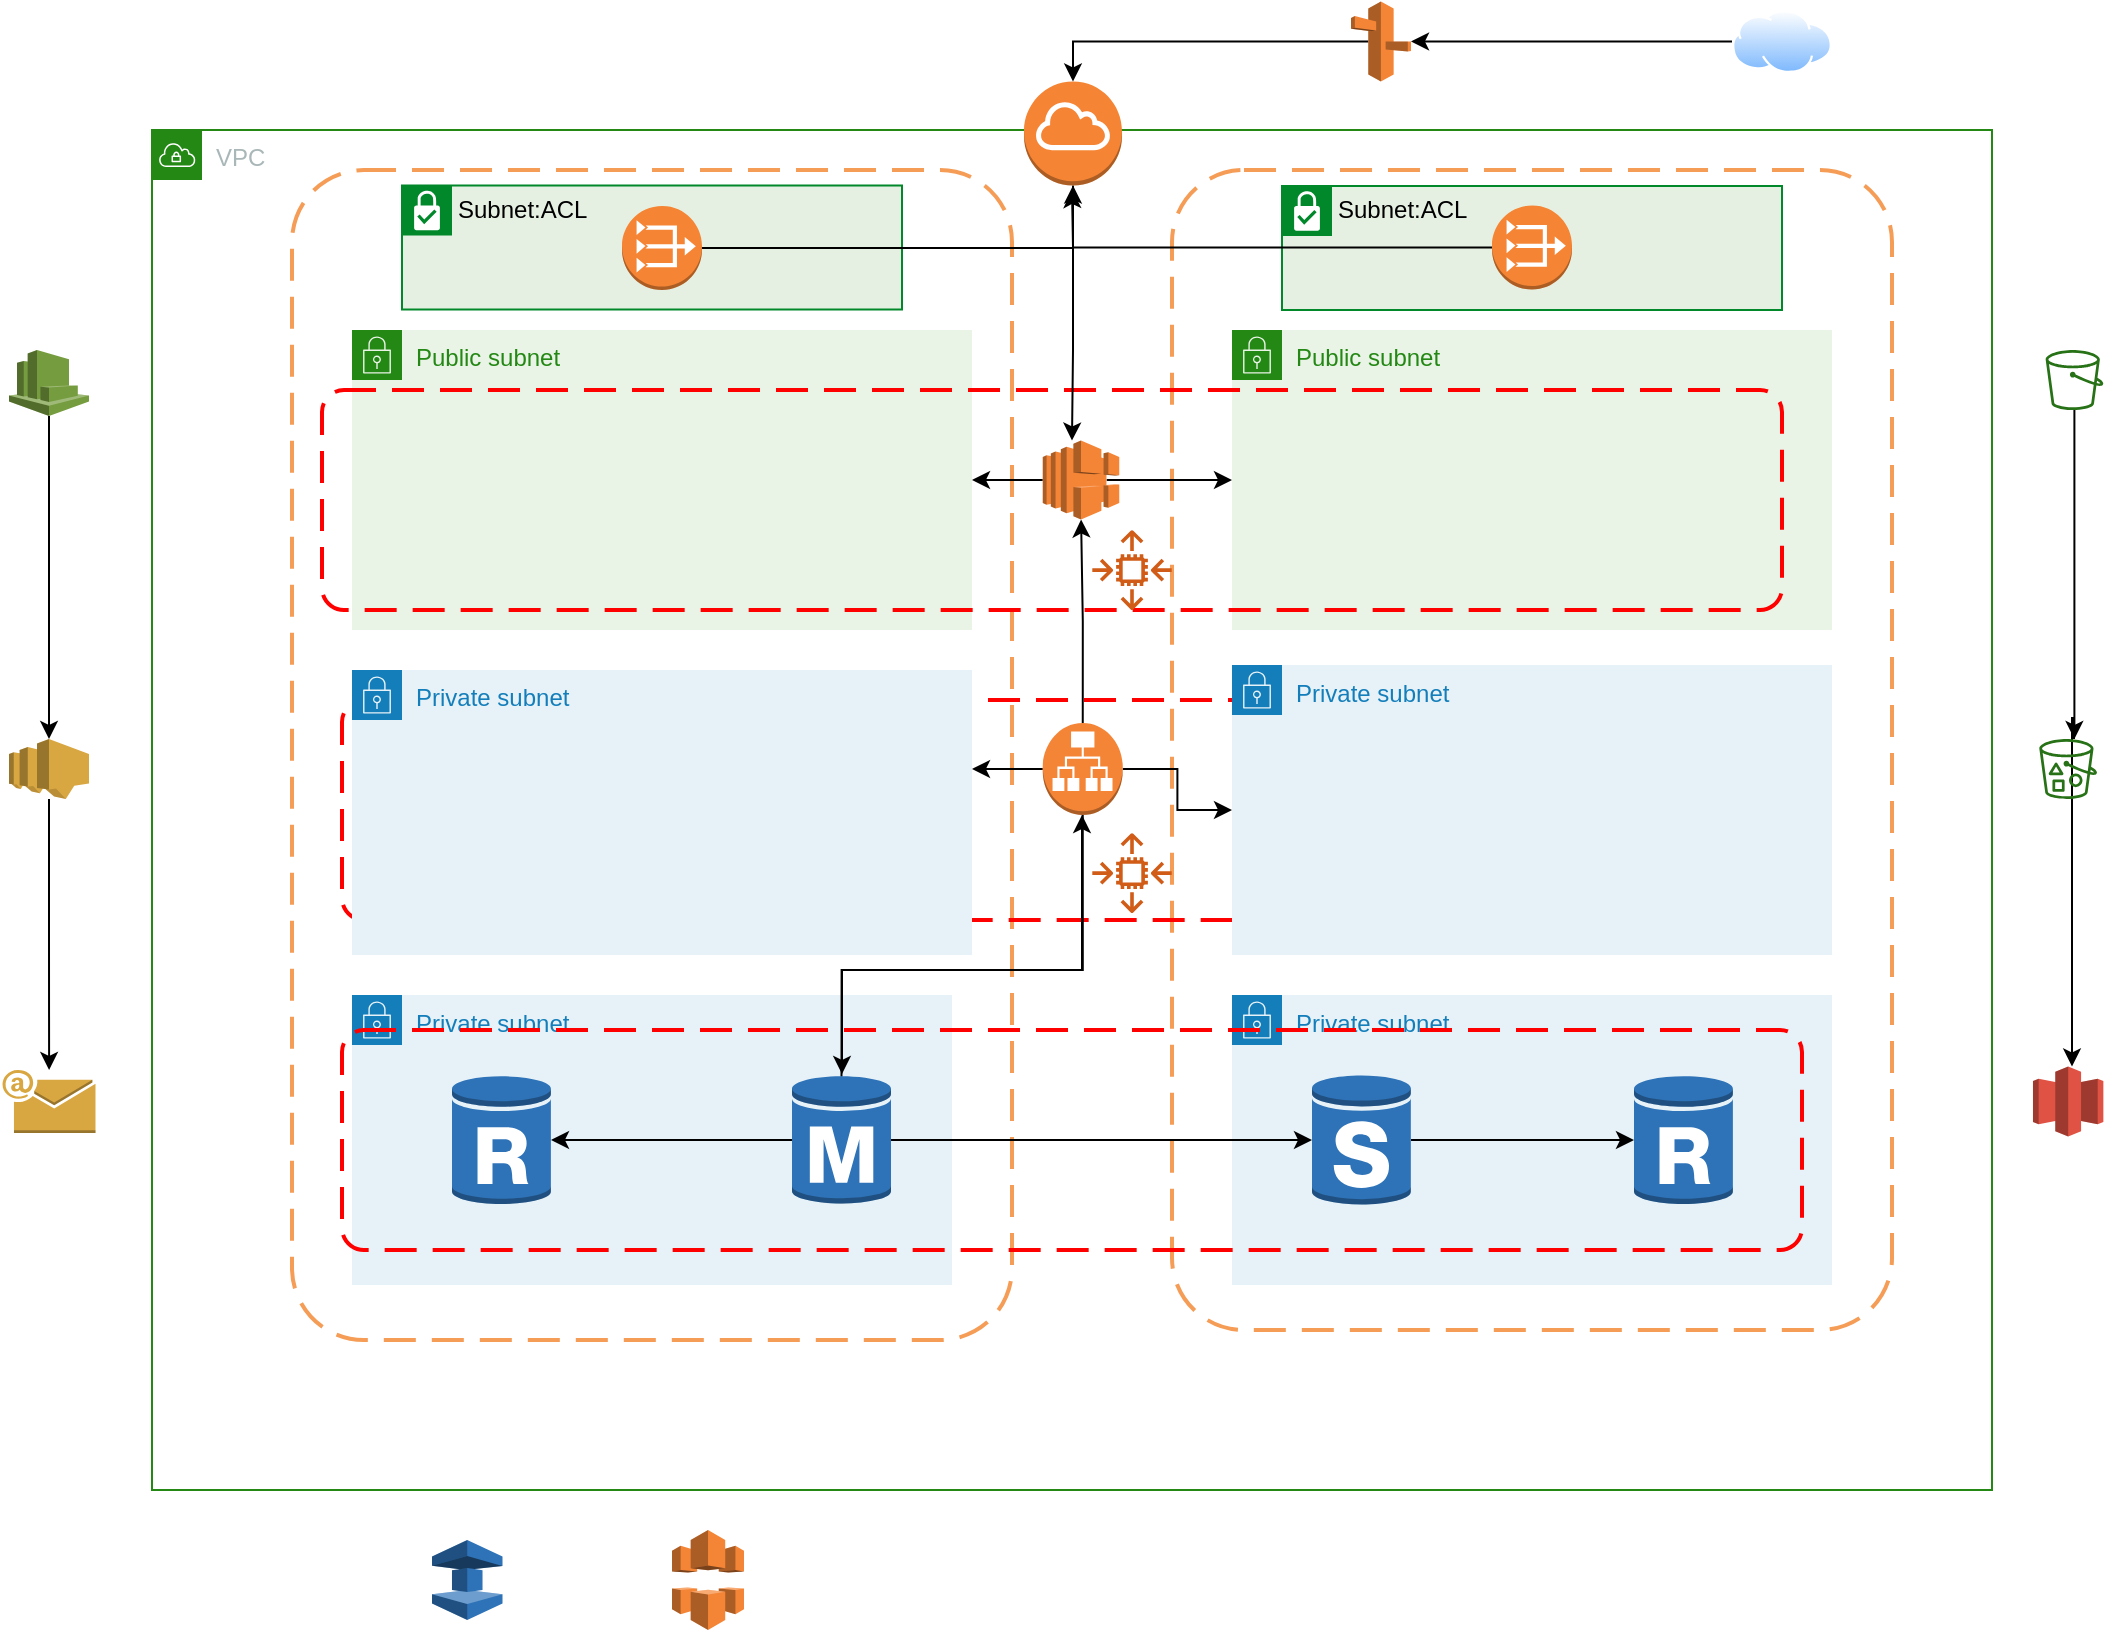 <mxfile version="12.8.4" type="github">
  <diagram id="fgnYmE3izWYNrjhfP__V" name="Page-1">
    <mxGraphModel dx="1271" dy="609" grid="1" gridSize="10" guides="1" tooltips="1" connect="1" arrows="1" fold="1" page="1" pageScale="1" pageWidth="1100" pageHeight="850" math="0" shadow="0">
      <root>
        <mxCell id="0" />
        <mxCell id="1" parent="0" />
        <mxCell id="WxUVMF5Bl-MjO6CZi5yv-1" value="VPC" style="points=[[0,0],[0.25,0],[0.5,0],[0.75,0],[1,0],[1,0.25],[1,0.5],[1,0.75],[1,1],[0.75,1],[0.5,1],[0.25,1],[0,1],[0,0.75],[0,0.5],[0,0.25]];outlineConnect=0;gradientColor=none;html=1;whiteSpace=wrap;fontSize=12;fontStyle=0;shape=mxgraph.aws4.group;grIcon=mxgraph.aws4.group_vpc;strokeColor=#248814;fillColor=none;verticalAlign=top;align=left;spacingLeft=30;fontColor=#AAB7B8;dashed=0;" parent="1" vertex="1">
          <mxGeometry x="90" y="80" width="920" height="680" as="geometry" />
        </mxCell>
        <mxCell id="WxUVMF5Bl-MjO6CZi5yv-3" value="" style="rounded=1;arcSize=10;dashed=1;strokeColor=#F59D56;fillColor=none;gradientColor=none;dashPattern=8 4;strokeWidth=2;" parent="1" vertex="1">
          <mxGeometry x="160" y="100" width="360" height="585" as="geometry" />
        </mxCell>
        <mxCell id="WxUVMF5Bl-MjO6CZi5yv-4" value="" style="rounded=1;arcSize=10;dashed=1;strokeColor=#F59D56;fillColor=none;gradientColor=none;dashPattern=8 4;strokeWidth=2;" parent="1" vertex="1">
          <mxGeometry x="600" y="100" width="360" height="580" as="geometry" />
        </mxCell>
        <mxCell id="WxUVMF5Bl-MjO6CZi5yv-6" value="" style="rounded=1;arcSize=10;dashed=1;strokeColor=#ff0000;fillColor=none;gradientColor=none;dashPattern=8 4;strokeWidth=2;" parent="1" vertex="1">
          <mxGeometry x="185" y="365" width="730" height="110" as="geometry" />
        </mxCell>
        <mxCell id="WxUVMF5Bl-MjO6CZi5yv-17" value="Private subnet" style="points=[[0,0],[0.25,0],[0.5,0],[0.75,0],[1,0],[1,0.25],[1,0.5],[1,0.75],[1,1],[0.75,1],[0.5,1],[0.25,1],[0,1],[0,0.75],[0,0.5],[0,0.25]];outlineConnect=0;gradientColor=none;html=1;whiteSpace=wrap;fontSize=12;fontStyle=0;shape=mxgraph.aws4.group;grIcon=mxgraph.aws4.group_security_group;grStroke=0;strokeColor=#147EBA;fillColor=#E6F2F8;verticalAlign=top;align=left;spacingLeft=30;fontColor=#147EBA;dashed=0;" parent="1" vertex="1">
          <mxGeometry x="190" y="512.5" width="300" height="145" as="geometry" />
        </mxCell>
        <mxCell id="WxUVMF5Bl-MjO6CZi5yv-18" value="Private subnet" style="points=[[0,0],[0.25,0],[0.5,0],[0.75,0],[1,0],[1,0.25],[1,0.5],[1,0.75],[1,1],[0.75,1],[0.5,1],[0.25,1],[0,1],[0,0.75],[0,0.5],[0,0.25]];outlineConnect=0;gradientColor=none;html=1;whiteSpace=wrap;fontSize=12;fontStyle=0;shape=mxgraph.aws4.group;grIcon=mxgraph.aws4.group_security_group;grStroke=0;strokeColor=#147EBA;fillColor=#E6F2F8;verticalAlign=top;align=left;spacingLeft=30;fontColor=#147EBA;dashed=0;" parent="1" vertex="1">
          <mxGeometry x="630" y="512.5" width="300" height="145" as="geometry" />
        </mxCell>
        <mxCell id="WxUVMF5Bl-MjO6CZi5yv-15" value="Private subnet" style="points=[[0,0],[0.25,0],[0.5,0],[0.75,0],[1,0],[1,0.25],[1,0.5],[1,0.75],[1,1],[0.75,1],[0.5,1],[0.25,1],[0,1],[0,0.75],[0,0.5],[0,0.25]];outlineConnect=0;gradientColor=none;html=1;whiteSpace=wrap;fontSize=12;fontStyle=0;shape=mxgraph.aws4.group;grIcon=mxgraph.aws4.group_security_group;grStroke=0;strokeColor=#147EBA;fillColor=#E6F2F8;verticalAlign=top;align=left;spacingLeft=30;fontColor=#147EBA;dashed=0;" parent="1" vertex="1">
          <mxGeometry x="630" y="347.5" width="300" height="145" as="geometry" />
        </mxCell>
        <mxCell id="WxUVMF5Bl-MjO6CZi5yv-14" value="Private subnet" style="points=[[0,0],[0.25,0],[0.5,0],[0.75,0],[1,0],[1,0.25],[1,0.5],[1,0.75],[1,1],[0.75,1],[0.5,1],[0.25,1],[0,1],[0,0.75],[0,0.5],[0,0.25]];outlineConnect=0;gradientColor=none;html=1;whiteSpace=wrap;fontSize=12;fontStyle=0;shape=mxgraph.aws4.group;grIcon=mxgraph.aws4.group_security_group;grStroke=0;strokeColor=#147EBA;fillColor=#E6F2F8;verticalAlign=top;align=left;spacingLeft=30;fontColor=#147EBA;dashed=0;" parent="1" vertex="1">
          <mxGeometry x="190" y="350" width="310" height="142.5" as="geometry" />
        </mxCell>
        <mxCell id="WxUVMF5Bl-MjO6CZi5yv-19" value="Public subnet" style="points=[[0,0],[0.25,0],[0.5,0],[0.75,0],[1,0],[1,0.25],[1,0.5],[1,0.75],[1,1],[0.75,1],[0.5,1],[0.25,1],[0,1],[0,0.75],[0,0.5],[0,0.25]];outlineConnect=0;gradientColor=none;html=1;whiteSpace=wrap;fontSize=12;fontStyle=0;shape=mxgraph.aws4.group;grIcon=mxgraph.aws4.group_security_group;grStroke=0;strokeColor=#248814;fillColor=#E9F3E6;verticalAlign=top;align=left;spacingLeft=30;fontColor=#248814;dashed=0;" parent="1" vertex="1">
          <mxGeometry x="190" y="180" width="310" height="150" as="geometry" />
        </mxCell>
        <mxCell id="WxUVMF5Bl-MjO6CZi5yv-20" value="Public subnet" style="points=[[0,0],[0.25,0],[0.5,0],[0.75,0],[1,0],[1,0.25],[1,0.5],[1,0.75],[1,1],[0.75,1],[0.5,1],[0.25,1],[0,1],[0,0.75],[0,0.5],[0,0.25]];outlineConnect=0;gradientColor=none;html=1;whiteSpace=wrap;fontSize=12;fontStyle=0;shape=mxgraph.aws4.group;grIcon=mxgraph.aws4.group_security_group;grStroke=0;strokeColor=#248814;fillColor=#E9F3E6;verticalAlign=top;align=left;spacingLeft=30;fontColor=#248814;dashed=0;" parent="1" vertex="1">
          <mxGeometry x="630" y="180" width="300" height="150" as="geometry" />
        </mxCell>
        <mxCell id="WxUVMF5Bl-MjO6CZi5yv-5" value="" style="rounded=1;arcSize=10;dashed=1;strokeColor=#ff0000;fillColor=none;gradientColor=none;dashPattern=8 4;strokeWidth=2;" parent="1" vertex="1">
          <mxGeometry x="175" y="210" width="730" height="110" as="geometry" />
        </mxCell>
        <mxCell id="WxUVMF5Bl-MjO6CZi5yv-7" value="" style="rounded=1;arcSize=10;dashed=1;strokeColor=#ff0000;fillColor=none;gradientColor=none;dashPattern=8 4;strokeWidth=2;" parent="1" vertex="1">
          <mxGeometry x="185" y="530" width="730" height="110" as="geometry" />
        </mxCell>
        <mxCell id="WxUVMF5Bl-MjO6CZi5yv-48" style="edgeStyle=orthogonalEdgeStyle;rounded=0;orthogonalLoop=1;jettySize=auto;html=1;exitX=0;exitY=0.5;exitDx=0;exitDy=0;entryX=1;entryY=0.5;entryDx=0;entryDy=0;entryPerimeter=0;" parent="1" source="WxUVMF5Bl-MjO6CZi5yv-8" target="WxUVMF5Bl-MjO6CZi5yv-47" edge="1">
          <mxGeometry relative="1" as="geometry" />
        </mxCell>
        <mxCell id="WxUVMF5Bl-MjO6CZi5yv-8" value="" style="aspect=fixed;perimeter=ellipsePerimeter;html=1;align=center;shadow=0;dashed=0;spacingTop=3;image;image=img/lib/active_directory/internet_cloud.svg;" parent="1" vertex="1">
          <mxGeometry x="880" y="20" width="50" height="31.5" as="geometry" />
        </mxCell>
        <mxCell id="WxUVMF5Bl-MjO6CZi5yv-37" style="edgeStyle=orthogonalEdgeStyle;rounded=0;orthogonalLoop=1;jettySize=auto;html=1;exitX=0.5;exitY=1;exitDx=0;exitDy=0;exitPerimeter=0;" parent="1" source="WxUVMF5Bl-MjO6CZi5yv-9" target="WxUVMF5Bl-MjO6CZi5yv-25" edge="1">
          <mxGeometry relative="1" as="geometry">
            <Array as="points">
              <mxPoint x="550" y="190" />
              <mxPoint x="550" y="190" />
            </Array>
          </mxGeometry>
        </mxCell>
        <mxCell id="WxUVMF5Bl-MjO6CZi5yv-9" value="" style="outlineConnect=0;dashed=0;verticalLabelPosition=bottom;verticalAlign=top;align=center;html=1;shape=mxgraph.aws3.internet_gateway;fillColor=#F58534;gradientColor=none;" parent="1" vertex="1">
          <mxGeometry x="526" y="55.75" width="49" height="52" as="geometry" />
        </mxCell>
        <mxCell id="WxUVMF5Bl-MjO6CZi5yv-40" style="edgeStyle=orthogonalEdgeStyle;rounded=0;orthogonalLoop=1;jettySize=auto;html=1;exitX=1;exitY=0.5;exitDx=0;exitDy=0;exitPerimeter=0;" parent="1" source="WxUVMF5Bl-MjO6CZi5yv-23" target="WxUVMF5Bl-MjO6CZi5yv-15" edge="1">
          <mxGeometry relative="1" as="geometry" />
        </mxCell>
        <mxCell id="WxUVMF5Bl-MjO6CZi5yv-41" style="edgeStyle=orthogonalEdgeStyle;rounded=0;orthogonalLoop=1;jettySize=auto;html=1;exitX=0;exitY=0.5;exitDx=0;exitDy=0;exitPerimeter=0;" parent="1" source="WxUVMF5Bl-MjO6CZi5yv-23" target="WxUVMF5Bl-MjO6CZi5yv-14" edge="1">
          <mxGeometry relative="1" as="geometry">
            <Array as="points">
              <mxPoint x="510" y="400" />
              <mxPoint x="510" y="400" />
            </Array>
          </mxGeometry>
        </mxCell>
        <mxCell id="WxUVMF5Bl-MjO6CZi5yv-42" style="edgeStyle=orthogonalEdgeStyle;rounded=0;orthogonalLoop=1;jettySize=auto;html=1;exitX=0.5;exitY=0;exitDx=0;exitDy=0;exitPerimeter=0;" parent="1" source="WxUVMF5Bl-MjO6CZi5yv-23" target="WxUVMF5Bl-MjO6CZi5yv-25" edge="1">
          <mxGeometry relative="1" as="geometry" />
        </mxCell>
        <mxCell id="WxUVMF5Bl-MjO6CZi5yv-53" style="edgeStyle=orthogonalEdgeStyle;rounded=0;orthogonalLoop=1;jettySize=auto;html=1;exitX=0.5;exitY=1;exitDx=0;exitDy=0;exitPerimeter=0;" parent="1" source="WxUVMF5Bl-MjO6CZi5yv-23" target="WxUVMF5Bl-MjO6CZi5yv-26" edge="1">
          <mxGeometry relative="1" as="geometry">
            <Array as="points">
              <mxPoint x="555" y="500" />
              <mxPoint x="435" y="500" />
            </Array>
          </mxGeometry>
        </mxCell>
        <mxCell id="WxUVMF5Bl-MjO6CZi5yv-23" value="" style="outlineConnect=0;dashed=0;verticalLabelPosition=bottom;verticalAlign=top;align=center;html=1;shape=mxgraph.aws3.application_load_balancer;fillColor=#F58536;gradientColor=none;" parent="1" vertex="1">
          <mxGeometry x="535.38" y="376.5" width="40" height="46" as="geometry" />
        </mxCell>
        <mxCell id="WxUVMF5Bl-MjO6CZi5yv-50" style="edgeStyle=orthogonalEdgeStyle;rounded=0;orthogonalLoop=1;jettySize=auto;html=1;exitX=0.835;exitY=0.5;exitDx=0;exitDy=0;exitPerimeter=0;" parent="1" source="WxUVMF5Bl-MjO6CZi5yv-25" target="WxUVMF5Bl-MjO6CZi5yv-20" edge="1">
          <mxGeometry relative="1" as="geometry" />
        </mxCell>
        <mxCell id="WxUVMF5Bl-MjO6CZi5yv-51" style="edgeStyle=orthogonalEdgeStyle;rounded=0;orthogonalLoop=1;jettySize=auto;html=1;exitX=0;exitY=0.5;exitDx=0;exitDy=0;exitPerimeter=0;" parent="1" source="WxUVMF5Bl-MjO6CZi5yv-25" target="WxUVMF5Bl-MjO6CZi5yv-19" edge="1">
          <mxGeometry relative="1" as="geometry" />
        </mxCell>
        <mxCell id="WxUVMF5Bl-MjO6CZi5yv-25" value="" style="outlineConnect=0;dashed=0;verticalLabelPosition=bottom;verticalAlign=top;align=center;html=1;shape=mxgraph.aws3.elastic_load_balancing;fillColor=#F58536;gradientColor=none;" parent="1" vertex="1">
          <mxGeometry x="535.38" y="235.25" width="38.25" height="39.5" as="geometry" />
        </mxCell>
        <mxCell id="WxUVMF5Bl-MjO6CZi5yv-43" style="edgeStyle=orthogonalEdgeStyle;rounded=0;orthogonalLoop=1;jettySize=auto;html=1;exitX=1;exitY=0.5;exitDx=0;exitDy=0;exitPerimeter=0;" parent="1" source="WxUVMF5Bl-MjO6CZi5yv-26" target="WxUVMF5Bl-MjO6CZi5yv-27" edge="1">
          <mxGeometry relative="1" as="geometry" />
        </mxCell>
        <mxCell id="WxUVMF5Bl-MjO6CZi5yv-52" style="edgeStyle=orthogonalEdgeStyle;rounded=0;orthogonalLoop=1;jettySize=auto;html=1;exitX=0;exitY=0.5;exitDx=0;exitDy=0;exitPerimeter=0;" parent="1" source="WxUVMF5Bl-MjO6CZi5yv-26" target="WxUVMF5Bl-MjO6CZi5yv-28" edge="1">
          <mxGeometry relative="1" as="geometry" />
        </mxCell>
        <mxCell id="WxUVMF5Bl-MjO6CZi5yv-54" style="edgeStyle=orthogonalEdgeStyle;rounded=0;orthogonalLoop=1;jettySize=auto;html=1;exitX=0.5;exitY=0.02;exitDx=0;exitDy=0;exitPerimeter=0;" parent="1" source="WxUVMF5Bl-MjO6CZi5yv-26" target="WxUVMF5Bl-MjO6CZi5yv-23" edge="1">
          <mxGeometry relative="1" as="geometry">
            <Array as="points">
              <mxPoint x="435" y="500" />
              <mxPoint x="555" y="500" />
            </Array>
          </mxGeometry>
        </mxCell>
        <mxCell id="WxUVMF5Bl-MjO6CZi5yv-26" value="" style="outlineConnect=0;dashed=0;verticalLabelPosition=bottom;verticalAlign=top;align=center;html=1;shape=mxgraph.aws3.rds_db_instance;fillColor=#2E73B8;gradientColor=none;" parent="1" vertex="1">
          <mxGeometry x="410" y="552" width="49.5" height="66" as="geometry" />
        </mxCell>
        <mxCell id="WxUVMF5Bl-MjO6CZi5yv-45" style="edgeStyle=orthogonalEdgeStyle;rounded=0;orthogonalLoop=1;jettySize=auto;html=1;exitX=1;exitY=0.5;exitDx=0;exitDy=0;exitPerimeter=0;entryX=0;entryY=0.5;entryDx=0;entryDy=0;entryPerimeter=0;" parent="1" source="WxUVMF5Bl-MjO6CZi5yv-27" target="WxUVMF5Bl-MjO6CZi5yv-29" edge="1">
          <mxGeometry relative="1" as="geometry" />
        </mxCell>
        <mxCell id="WxUVMF5Bl-MjO6CZi5yv-27" value="" style="outlineConnect=0;dashed=0;verticalLabelPosition=bottom;verticalAlign=top;align=center;html=1;shape=mxgraph.aws3.rds_db_instance_standby_multi_az;fillColor=#2E73B8;gradientColor=none;" parent="1" vertex="1">
          <mxGeometry x="670" y="552" width="49.5" height="66" as="geometry" />
        </mxCell>
        <mxCell id="WxUVMF5Bl-MjO6CZi5yv-28" value="" style="outlineConnect=0;dashed=0;verticalLabelPosition=bottom;verticalAlign=top;align=center;html=1;shape=mxgraph.aws3.rds_db_instance_read_replica;fillColor=#2E73B8;gradientColor=none;" parent="1" vertex="1">
          <mxGeometry x="240" y="552" width="49.5" height="66" as="geometry" />
        </mxCell>
        <mxCell id="WxUVMF5Bl-MjO6CZi5yv-29" value="" style="outlineConnect=0;dashed=0;verticalLabelPosition=bottom;verticalAlign=top;align=center;html=1;shape=mxgraph.aws3.rds_db_instance_read_replica;fillColor=#2E73B8;gradientColor=none;" parent="1" vertex="1">
          <mxGeometry x="831" y="552" width="49.5" height="66" as="geometry" />
        </mxCell>
        <mxCell id="WxUVMF5Bl-MjO6CZi5yv-32" style="edgeStyle=orthogonalEdgeStyle;rounded=0;orthogonalLoop=1;jettySize=auto;html=1;exitX=0.5;exitY=1;exitDx=0;exitDy=0;exitPerimeter=0;entryX=0.5;entryY=0;entryDx=0;entryDy=0;entryPerimeter=0;" parent="1" source="WxUVMF5Bl-MjO6CZi5yv-30" target="WxUVMF5Bl-MjO6CZi5yv-31" edge="1">
          <mxGeometry relative="1" as="geometry" />
        </mxCell>
        <mxCell id="WxUVMF5Bl-MjO6CZi5yv-30" value="" style="outlineConnect=0;dashed=0;verticalLabelPosition=bottom;verticalAlign=top;align=center;html=1;shape=mxgraph.aws3.cloudwatch;fillColor=#759C3E;gradientColor=none;" parent="1" vertex="1">
          <mxGeometry x="18.5" y="190" width="40" height="33" as="geometry" />
        </mxCell>
        <mxCell id="gUVB6NGTH17oN7rdJM-A-10" style="edgeStyle=orthogonalEdgeStyle;rounded=0;orthogonalLoop=1;jettySize=auto;html=1;" parent="1" source="WxUVMF5Bl-MjO6CZi5yv-31" target="gUVB6NGTH17oN7rdJM-A-9" edge="1">
          <mxGeometry relative="1" as="geometry" />
        </mxCell>
        <mxCell id="WxUVMF5Bl-MjO6CZi5yv-31" value="" style="outlineConnect=0;dashed=0;verticalLabelPosition=bottom;verticalAlign=top;align=center;html=1;shape=mxgraph.aws3.sns;fillColor=#D9A741;gradientColor=none;" parent="1" vertex="1">
          <mxGeometry x="18.5" y="384.5" width="40" height="30" as="geometry" />
        </mxCell>
        <mxCell id="gUVB6NGTH17oN7rdJM-A-11" style="edgeStyle=orthogonalEdgeStyle;rounded=0;orthogonalLoop=1;jettySize=auto;html=1;" parent="1" source="WxUVMF5Bl-MjO6CZi5yv-33" target="gUVB6NGTH17oN7rdJM-A-1" edge="1">
          <mxGeometry relative="1" as="geometry">
            <Array as="points">
              <mxPoint x="1051" y="260" />
              <mxPoint x="1051" y="260" />
            </Array>
          </mxGeometry>
        </mxCell>
        <mxCell id="WxUVMF5Bl-MjO6CZi5yv-33" value="" style="outlineConnect=0;fontColor=#232F3E;gradientColor=none;fillColor=#277116;strokeColor=none;dashed=0;verticalLabelPosition=bottom;verticalAlign=top;align=center;html=1;fontSize=12;fontStyle=0;aspect=fixed;pointerEvents=1;shape=mxgraph.aws4.bucket;" parent="1" vertex="1">
          <mxGeometry x="1036.83" y="190" width="28.85" height="30" as="geometry" />
        </mxCell>
        <mxCell id="WxUVMF5Bl-MjO6CZi5yv-34" value="" style="outlineConnect=0;dashed=0;verticalLabelPosition=bottom;verticalAlign=top;align=center;html=1;shape=mxgraph.aws3.glacier;fillColor=#E05243;gradientColor=none;" parent="1" vertex="1">
          <mxGeometry x="1030.49" y="548.25" width="35.19" height="35" as="geometry" />
        </mxCell>
        <mxCell id="gUVB6NGTH17oN7rdJM-A-7" style="edgeStyle=orthogonalEdgeStyle;rounded=0;orthogonalLoop=1;jettySize=auto;html=1;exitX=0.29;exitY=0.5;exitDx=0;exitDy=0;exitPerimeter=0;entryX=0.5;entryY=0;entryDx=0;entryDy=0;entryPerimeter=0;" parent="1" source="WxUVMF5Bl-MjO6CZi5yv-47" target="WxUVMF5Bl-MjO6CZi5yv-9" edge="1">
          <mxGeometry relative="1" as="geometry" />
        </mxCell>
        <mxCell id="WxUVMF5Bl-MjO6CZi5yv-47" value="" style="outlineConnect=0;dashed=0;verticalLabelPosition=bottom;verticalAlign=top;align=center;html=1;shape=mxgraph.aws3.route_53;fillColor=#F58536;gradientColor=none;" parent="1" vertex="1">
          <mxGeometry x="689.5" y="15.75" width="30" height="40" as="geometry" />
        </mxCell>
        <mxCell id="gUVB6NGTH17oN7rdJM-A-12" style="edgeStyle=orthogonalEdgeStyle;rounded=0;orthogonalLoop=1;jettySize=auto;html=1;" parent="1" source="gUVB6NGTH17oN7rdJM-A-1" target="WxUVMF5Bl-MjO6CZi5yv-34" edge="1">
          <mxGeometry relative="1" as="geometry">
            <Array as="points">
              <mxPoint x="1051" y="374" />
              <mxPoint x="1050" y="374" />
            </Array>
          </mxGeometry>
        </mxCell>
        <mxCell id="gUVB6NGTH17oN7rdJM-A-1" value="" style="outlineConnect=0;fontColor=#232F3E;gradientColor=none;fillColor=#277116;strokeColor=none;dashed=0;verticalLabelPosition=bottom;verticalAlign=top;align=center;html=1;fontSize=12;fontStyle=0;aspect=fixed;pointerEvents=1;shape=mxgraph.aws4.bucket_with_objects;" parent="1" vertex="1">
          <mxGeometry x="1033.66" y="384.5" width="28.85" height="30" as="geometry" />
        </mxCell>
        <mxCell id="gUVB6NGTH17oN7rdJM-A-4" value="" style="outlineConnect=0;fontColor=#232F3E;gradientColor=none;fillColor=#D05C17;strokeColor=none;dashed=0;verticalLabelPosition=bottom;verticalAlign=top;align=center;html=1;fontSize=12;fontStyle=0;aspect=fixed;pointerEvents=1;shape=mxgraph.aws4.auto_scaling2;" parent="1" vertex="1">
          <mxGeometry x="560" y="431.5" width="40" height="40" as="geometry" />
        </mxCell>
        <mxCell id="gUVB6NGTH17oN7rdJM-A-5" value="" style="outlineConnect=0;fontColor=#232F3E;gradientColor=none;fillColor=#D05C17;strokeColor=none;dashed=0;verticalLabelPosition=bottom;verticalAlign=top;align=center;html=1;fontSize=12;fontStyle=0;aspect=fixed;pointerEvents=1;shape=mxgraph.aws4.auto_scaling2;" parent="1" vertex="1">
          <mxGeometry x="560" y="280" width="40" height="40" as="geometry" />
        </mxCell>
        <mxCell id="gUVB6NGTH17oN7rdJM-A-9" value="" style="outlineConnect=0;dashed=0;verticalLabelPosition=bottom;verticalAlign=top;align=center;html=1;shape=mxgraph.aws3.email;fillColor=#D9A741;gradientColor=none;" parent="1" vertex="1">
          <mxGeometry x="15.25" y="550" width="46.5" height="31.5" as="geometry" />
        </mxCell>
        <mxCell id="DYy4nuHR0jM4T0Kt2N74-4" value="" style="outlineConnect=0;dashed=0;verticalLabelPosition=bottom;verticalAlign=top;align=center;html=1;shape=mxgraph.aws3.elasticache;fillColor=#2E73B8;gradientColor=none;" parent="1" vertex="1">
          <mxGeometry x="230" y="785" width="35.25" height="40" as="geometry" />
        </mxCell>
        <mxCell id="m4tTMfVvqO9qfEUQElSe-2" value="" style="outlineConnect=0;dashed=0;verticalLabelPosition=bottom;verticalAlign=top;align=center;html=1;shape=mxgraph.aws3.cloudfront;fillColor=#F58536;gradientColor=none;" vertex="1" parent="1">
          <mxGeometry x="350" y="780" width="36" height="50" as="geometry" />
        </mxCell>
        <mxCell id="m4tTMfVvqO9qfEUQElSe-6" value="Subnet:ACL" style="shape=mxgraph.ibm.box;prType=subnet;fontStyle=0;verticalAlign=top;align=left;spacingLeft=32;spacingTop=4;fillColor=#E6F0E2;rounded=0;whiteSpace=wrap;html=1;strokeColor=#00882B;strokeWidth=1;dashed=0;container=1;spacing=-4;collapsible=0;" vertex="1" parent="1">
          <mxGeometry x="215" y="107.75" width="250" height="62" as="geometry" />
        </mxCell>
        <mxCell id="m4tTMfVvqO9qfEUQElSe-9" value="" style="outlineConnect=0;dashed=0;verticalLabelPosition=bottom;verticalAlign=top;align=center;html=1;shape=mxgraph.aws3.vpc_nat_gateway;fillColor=#F58534;gradientColor=none;" vertex="1" parent="m4tTMfVvqO9qfEUQElSe-6">
          <mxGeometry x="110" y="10.25" width="40" height="42" as="geometry" />
        </mxCell>
        <mxCell id="m4tTMfVvqO9qfEUQElSe-7" value="Subnet:ACL" style="shape=mxgraph.ibm.box;prType=subnet;fontStyle=0;verticalAlign=top;align=left;spacingLeft=32;spacingTop=4;fillColor=#E6F0E2;rounded=0;whiteSpace=wrap;html=1;strokeColor=#00882B;strokeWidth=1;dashed=0;container=1;spacing=-4;collapsible=0;" vertex="1" parent="1">
          <mxGeometry x="655" y="108" width="250" height="62" as="geometry" />
        </mxCell>
        <mxCell id="m4tTMfVvqO9qfEUQElSe-8" value="" style="outlineConnect=0;dashed=0;verticalLabelPosition=bottom;verticalAlign=top;align=center;html=1;shape=mxgraph.aws3.vpc_nat_gateway;fillColor=#F58534;gradientColor=none;" vertex="1" parent="m4tTMfVvqO9qfEUQElSe-7">
          <mxGeometry x="105" y="9.75" width="40" height="42" as="geometry" />
        </mxCell>
        <mxCell id="m4tTMfVvqO9qfEUQElSe-10" style="edgeStyle=orthogonalEdgeStyle;rounded=0;orthogonalLoop=1;jettySize=auto;html=1;exitX=1;exitY=0.5;exitDx=0;exitDy=0;exitPerimeter=0;" edge="1" parent="1" source="m4tTMfVvqO9qfEUQElSe-9" target="WxUVMF5Bl-MjO6CZi5yv-9">
          <mxGeometry relative="1" as="geometry" />
        </mxCell>
        <mxCell id="m4tTMfVvqO9qfEUQElSe-11" style="edgeStyle=orthogonalEdgeStyle;rounded=0;orthogonalLoop=1;jettySize=auto;html=1;exitX=0;exitY=0.5;exitDx=0;exitDy=0;exitPerimeter=0;" edge="1" parent="1" source="m4tTMfVvqO9qfEUQElSe-8">
          <mxGeometry relative="1" as="geometry">
            <mxPoint x="550" y="110" as="targetPoint" />
          </mxGeometry>
        </mxCell>
      </root>
    </mxGraphModel>
  </diagram>
</mxfile>
